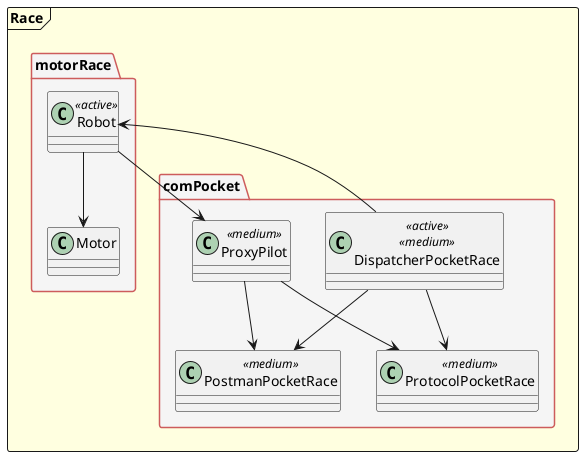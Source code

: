 

@startuml


skinparam monochrome false
skinparam shadowing false

frame Race as "Race" #LightYellow {

    folder comPocket as "comPocket" #WhiteSmoke;line:IndianRed; {
        class PostmanPocketRace <<medium>>
        class DispatcherPocketRace <<active>> <<medium>> 
        class ProtocolPocketRace <<medium>>
        class ProxyPilot <<medium>>
    }

    folder motorRace as "motorRace" #WhiteSmoke;line:IndianRed; {
        class Robot <<active>>
        class Motor
    }

}

DispatcherPocketRace --> PostmanPocketRace
ProxyPilot --> PostmanPocketRace
ProxyPilot --> ProtocolPocketRace
DispatcherPocketRace --> ProtocolPocketRace

Robot --> ProxyPilot
Robot --> Motor
DispatcherPocketRace -> Robot




@enduml
